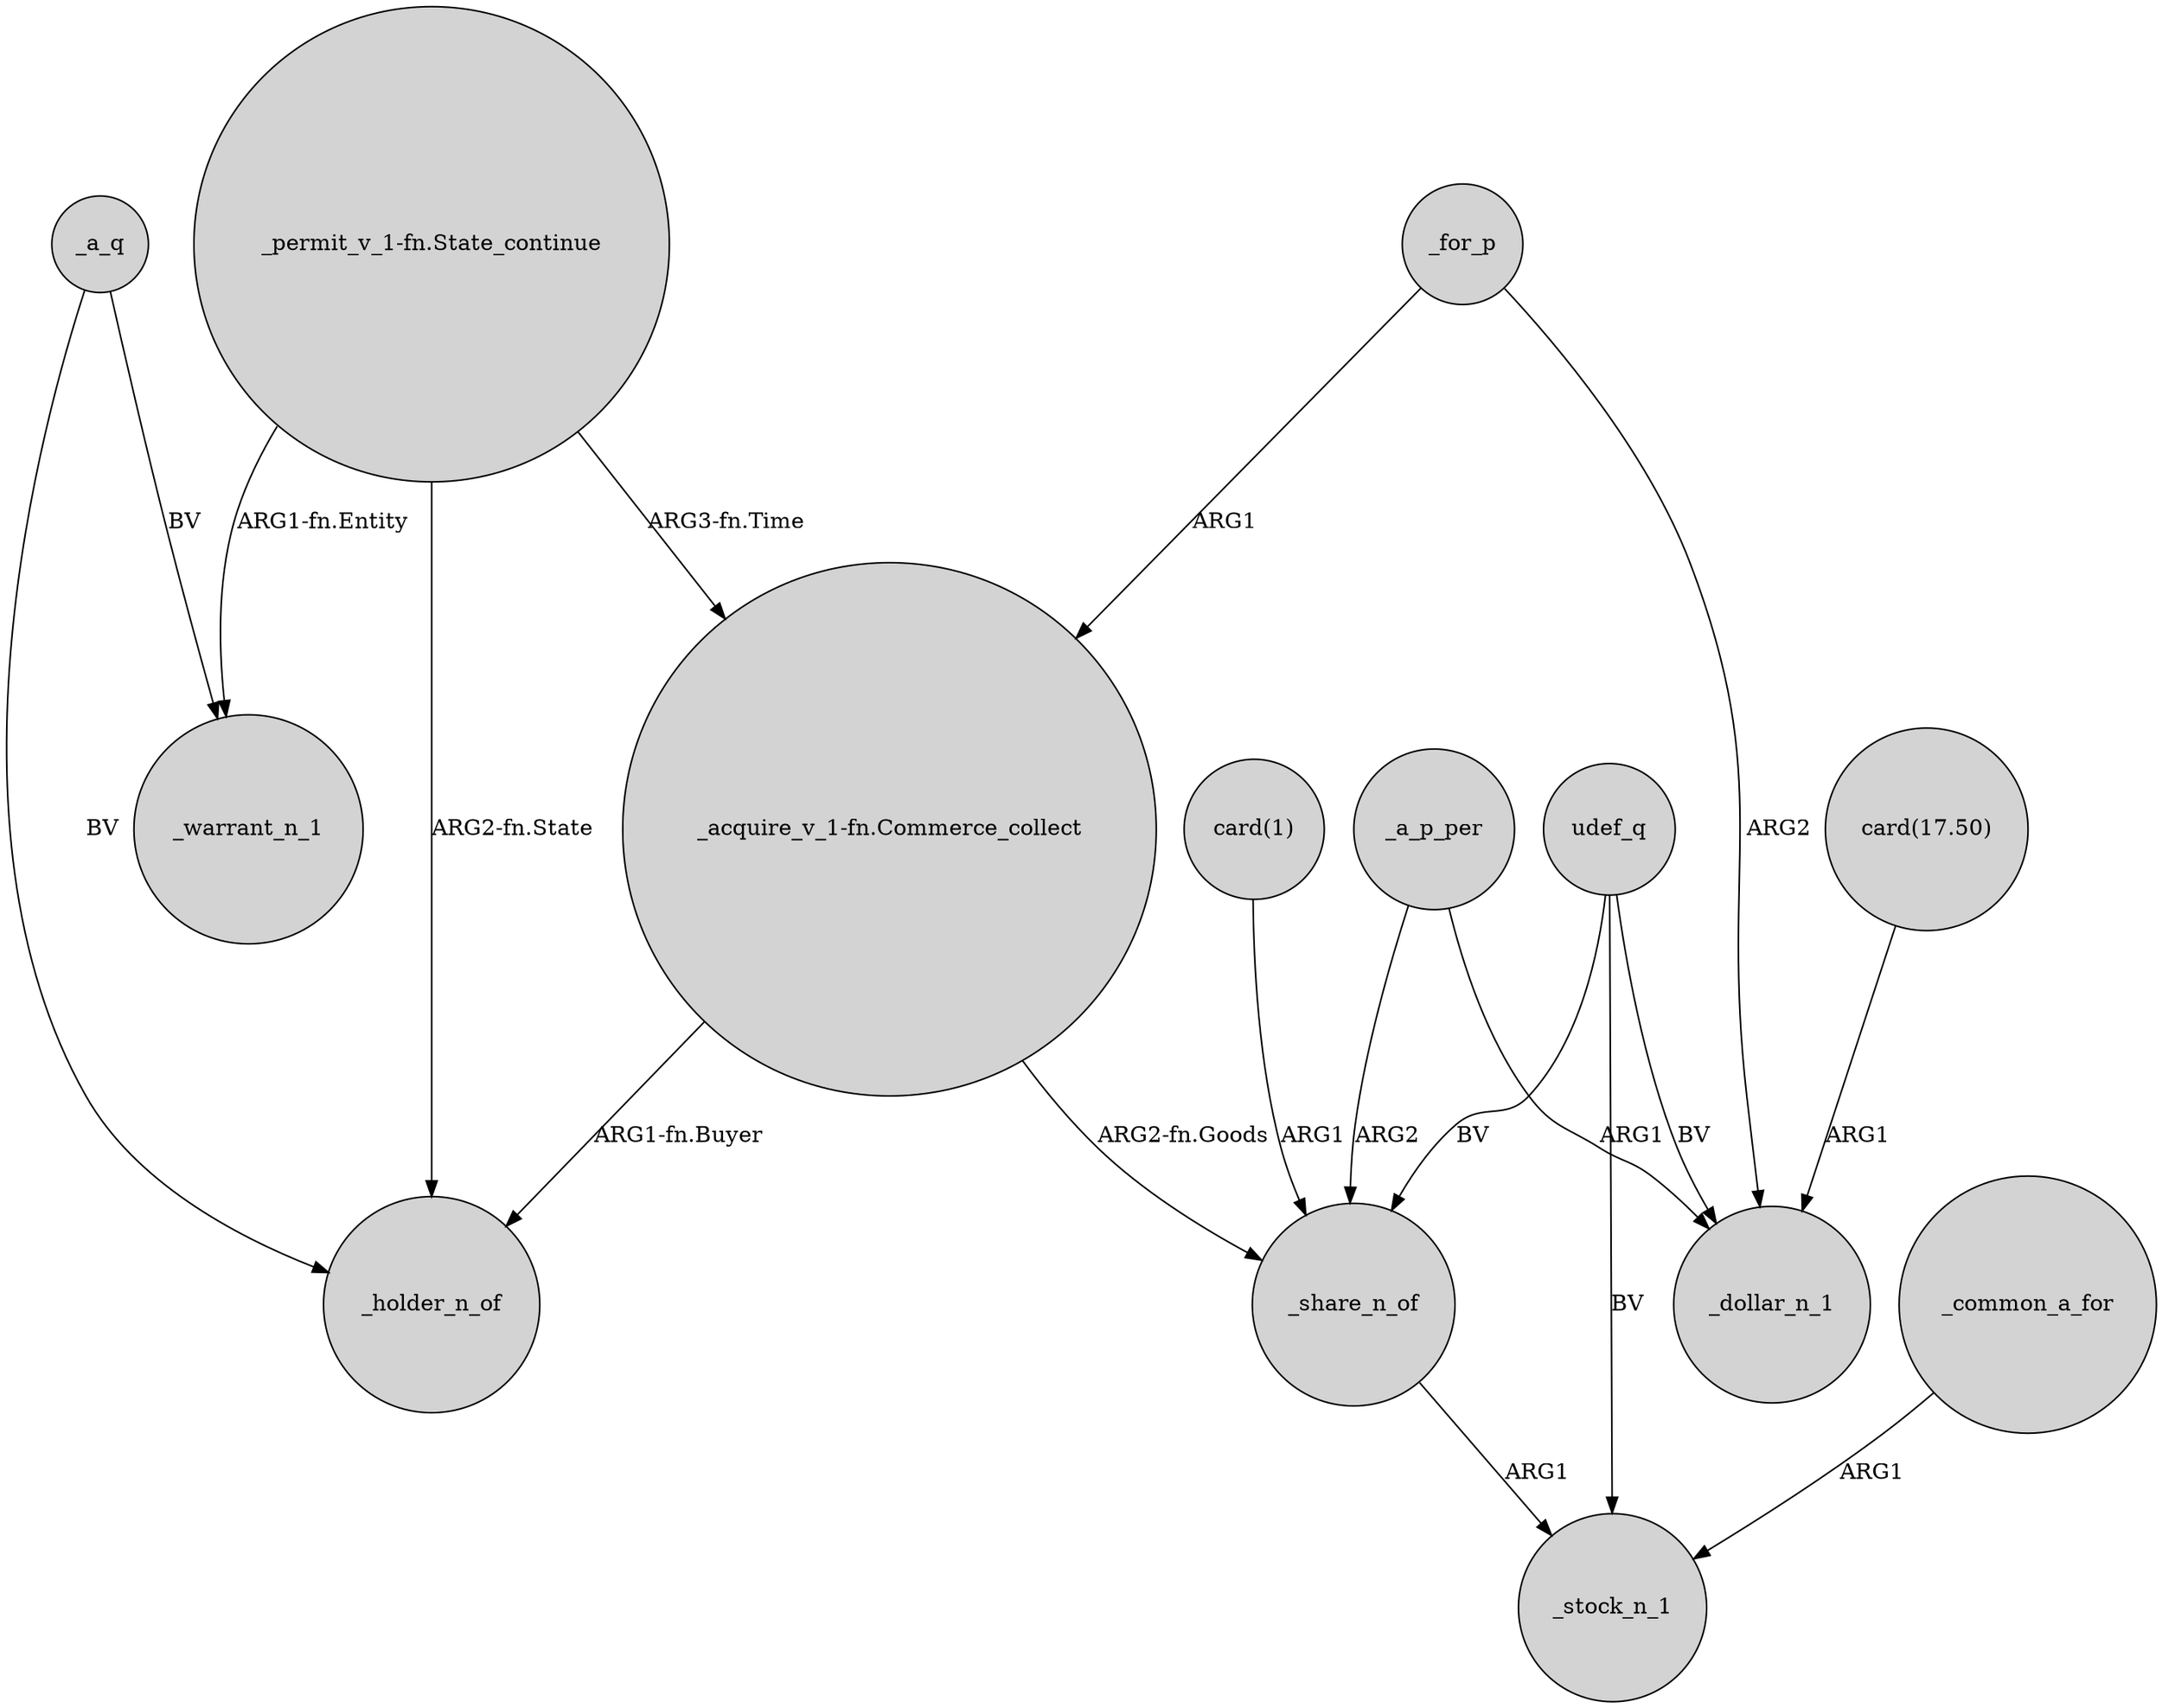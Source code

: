 digraph {
	node [shape=circle style=filled]
	"_permit_v_1-fn.State_continue" -> _warrant_n_1 [label="ARG1-fn.Entity"]
	_share_n_of -> _stock_n_1 [label=ARG1]
	_a_p_per -> _share_n_of [label=ARG2]
	"_permit_v_1-fn.State_continue" -> "_acquire_v_1-fn.Commerce_collect" [label="ARG3-fn.Time"]
	_for_p -> _dollar_n_1 [label=ARG2]
	udef_q -> _share_n_of [label=BV]
	"_permit_v_1-fn.State_continue" -> _holder_n_of [label="ARG2-fn.State"]
	_common_a_for -> _stock_n_1 [label=ARG1]
	udef_q -> _dollar_n_1 [label=BV]
	_for_p -> "_acquire_v_1-fn.Commerce_collect" [label=ARG1]
	"_acquire_v_1-fn.Commerce_collect" -> _share_n_of [label="ARG2-fn.Goods"]
	_a_q -> _holder_n_of [label=BV]
	_a_q -> _warrant_n_1 [label=BV]
	"card(17.50)" -> _dollar_n_1 [label=ARG1]
	"card(1)" -> _share_n_of [label=ARG1]
	"_acquire_v_1-fn.Commerce_collect" -> _holder_n_of [label="ARG1-fn.Buyer"]
	_a_p_per -> _dollar_n_1 [label=ARG1]
	udef_q -> _stock_n_1 [label=BV]
}
